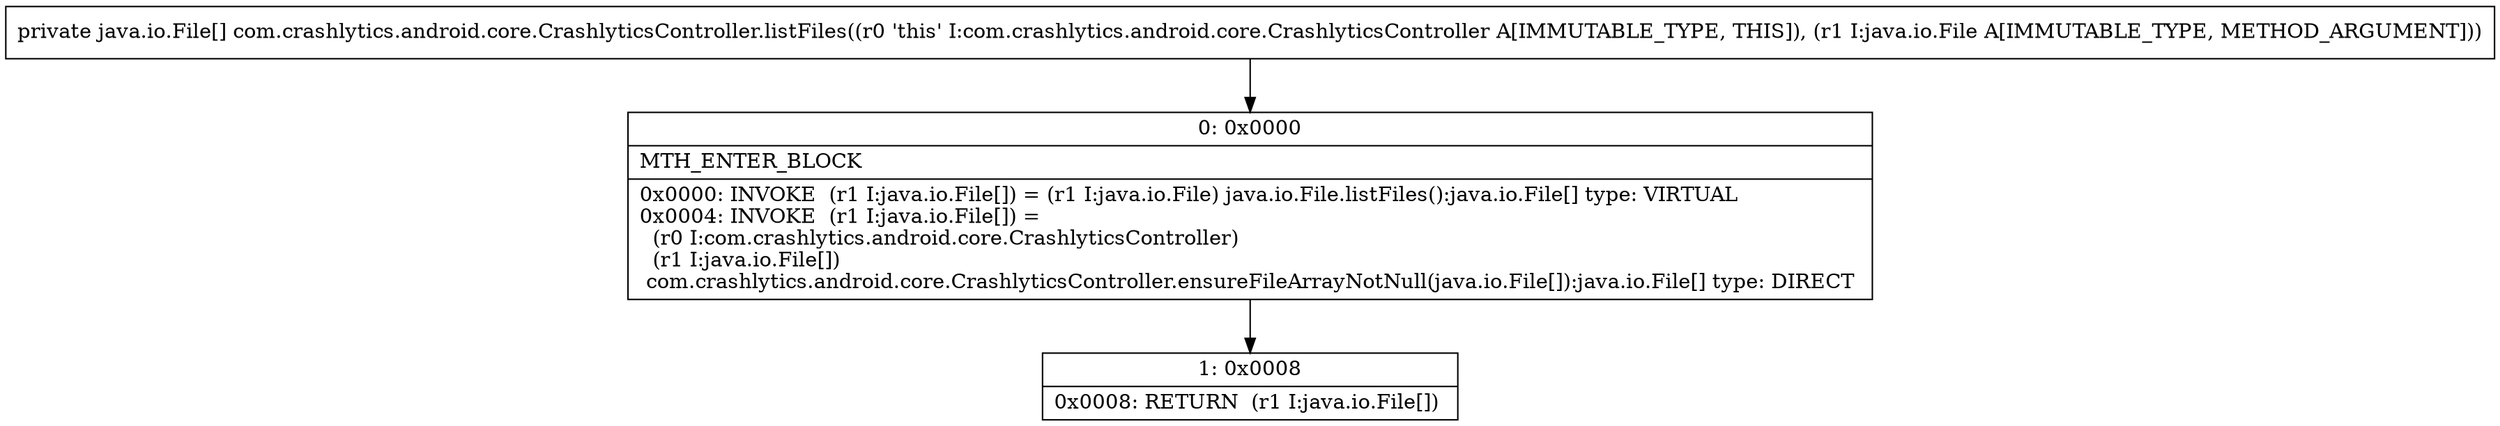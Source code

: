 digraph "CFG forcom.crashlytics.android.core.CrashlyticsController.listFiles(Ljava\/io\/File;)[Ljava\/io\/File;" {
Node_0 [shape=record,label="{0\:\ 0x0000|MTH_ENTER_BLOCK\l|0x0000: INVOKE  (r1 I:java.io.File[]) = (r1 I:java.io.File) java.io.File.listFiles():java.io.File[] type: VIRTUAL \l0x0004: INVOKE  (r1 I:java.io.File[]) = \l  (r0 I:com.crashlytics.android.core.CrashlyticsController)\l  (r1 I:java.io.File[])\l com.crashlytics.android.core.CrashlyticsController.ensureFileArrayNotNull(java.io.File[]):java.io.File[] type: DIRECT \l}"];
Node_1 [shape=record,label="{1\:\ 0x0008|0x0008: RETURN  (r1 I:java.io.File[]) \l}"];
MethodNode[shape=record,label="{private java.io.File[] com.crashlytics.android.core.CrashlyticsController.listFiles((r0 'this' I:com.crashlytics.android.core.CrashlyticsController A[IMMUTABLE_TYPE, THIS]), (r1 I:java.io.File A[IMMUTABLE_TYPE, METHOD_ARGUMENT])) }"];
MethodNode -> Node_0;
Node_0 -> Node_1;
}

